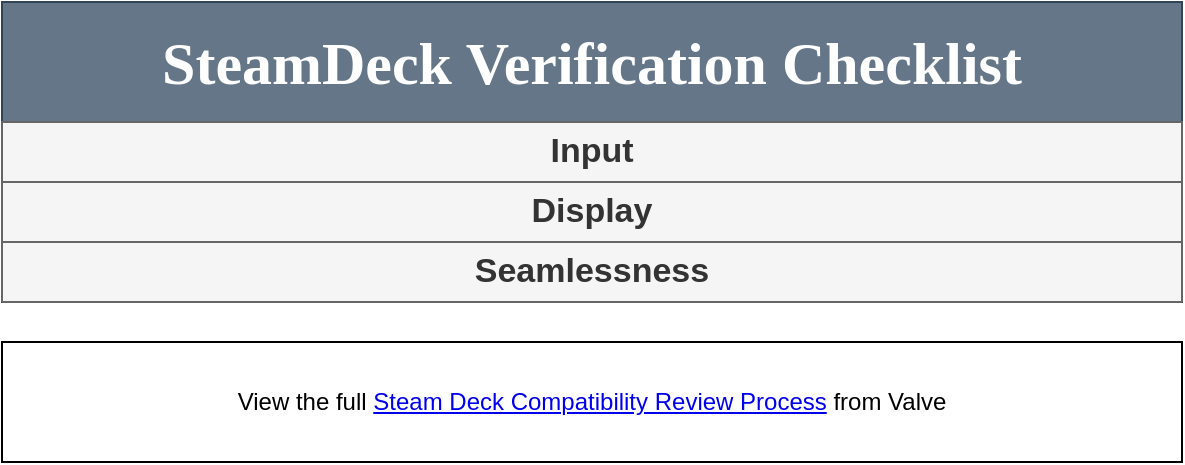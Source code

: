<mxfile version="22.1.7" type="github" pages="2">
  <diagram id="k-BuP4soah1h3poQQQ5J" name="SteamDeck Verification Checklist">
    <mxGraphModel dx="1434" dy="774" grid="1" gridSize="10" guides="1" tooltips="1" connect="1" arrows="1" fold="1" page="1" pageScale="1" pageWidth="850" pageHeight="1100" math="0" shadow="0">
      <root>
        <mxCell id="0" />
        <mxCell id="1" parent="0" />
        <mxCell id="DuCYuQeuHjRbq4vLOvyN-1" value="View the full &lt;a href=&quot;https://partner.steamgames.com/doc/steamdeck/compat&quot;&gt;Steam Deck Compatibility Review Process&lt;/a&gt; from Valve" style="rounded=0;whiteSpace=wrap;html=1;" vertex="1" parent="1">
          <mxGeometry x="130" y="250" width="590" height="60" as="geometry" />
        </mxCell>
        <mxCell id="pAkYzeAB4W399V6Kurm9-37" value="&lt;div style=&quot;font-size: 30px;&quot;&gt;SteamDeck Verification Checklist&lt;/div&gt;" style="swimlane;fontStyle=1;childLayout=stackLayout;horizontal=1;startSize=60;horizontalStack=0;resizeParent=1;resizeParentMax=0;resizeLast=0;collapsible=1;marginBottom=0;whiteSpace=wrap;html=1;fontSize=12;fillColor=#647687;strokeColor=#314354;fontColor=#ffffff;fontFamily=Orbitron;fontSource=https%3A%2F%2Ffonts.googleapis.com%2Fcss%3Ffamily%3DOrbitron;" parent="1" vertex="1">
          <mxGeometry x="130" y="80" width="590" height="150" as="geometry" />
        </mxCell>
        <mxCell id="pAkYzeAB4W399V6Kurm9-10" value="&lt;div style=&quot;font-size: 17px;&quot;&gt;Input&lt;/div&gt;" style="swimlane;fontStyle=1;childLayout=stackLayout;horizontal=1;startSize=30;horizontalStack=0;resizeParent=1;resizeParentMax=0;resizeLast=0;collapsible=1;marginBottom=0;whiteSpace=wrap;html=1;rounded=1;fontSize=17;fillColor=#f5f5f5;fontColor=#333333;strokeColor=#666666;" parent="pAkYzeAB4W399V6Kurm9-37" vertex="1" collapsed="1">
          <mxGeometry y="60" width="590" height="30" as="geometry">
            <mxRectangle y="30" width="590" height="120" as="alternateBounds" />
          </mxGeometry>
        </mxCell>
        <mxCell id="pC0vIboM5VZAy-pBozo2-1" value="Controller Support" style="rounded=0;whiteSpace=wrap;html=1;container=1;verticalAlign=top;recursiveResize=0;fillColor=#f8cecc;strokeColor=#b85450;" parent="pAkYzeAB4W399V6Kurm9-10" vertex="1" collapsed="1">
          <mxGeometry y="30" width="590" height="30" as="geometry">
            <mxRectangle y="30" width="590" height="110" as="alternateBounds" />
          </mxGeometry>
        </mxCell>
        <mxCell id="pC0vIboM5VZAy-pBozo2-13" value="&amp;nbsp;Your game must support Steam Deck&#39;s physical controls. The default controller configuration must provide users with the ability to access all content. Players must not need to adjust any in-game settings in order to enable controller support or this configuration." style="rounded=0;whiteSpace=wrap;html=1;align=left;fillColor=none;strokeColor=none;" parent="pC0vIboM5VZAy-pBozo2-1" vertex="1">
          <mxGeometry x="10" y="30" width="380" height="60" as="geometry" />
        </mxCell>
        <mxCell id="pC0vIboM5VZAy-pBozo2-2" value="Controller Glyphs" style="rounded=0;whiteSpace=wrap;html=1;verticalAlign=top;container=1;recursiveResize=0;fillColor=#f8cecc;strokeColor=#b85450;" parent="pAkYzeAB4W399V6Kurm9-10" vertex="1" collapsed="1">
          <mxGeometry y="60" width="590" height="30" as="geometry">
            <mxRectangle y="60" width="500" height="335" as="alternateBounds" />
          </mxGeometry>
        </mxCell>
        <mxCell id="pC0vIboM5VZAy-pBozo2-18" value="" style="edgeStyle=orthogonalEdgeStyle;rounded=0;orthogonalLoop=1;jettySize=auto;html=1;" parent="pC0vIboM5VZAy-pBozo2-2" source="pC0vIboM5VZAy-pBozo2-16" target="pC0vIboM5VZAy-pBozo2-17" edge="1">
          <mxGeometry relative="1" as="geometry" />
        </mxCell>
        <mxCell id="pC0vIboM5VZAy-pBozo2-16" value="Install GodotSteam Plugin or use GodotSteam Precompile" style="rounded=0;whiteSpace=wrap;html=1;" parent="pC0vIboM5VZAy-pBozo2-2" vertex="1">
          <mxGeometry x="70" y="165" width="155.04" height="60" as="geometry" />
        </mxCell>
        <mxCell id="pC0vIboM5VZAy-pBozo2-20" value="" style="edgeStyle=orthogonalEdgeStyle;rounded=0;orthogonalLoop=1;jettySize=auto;html=1;" parent="pC0vIboM5VZAy-pBozo2-2" source="pC0vIboM5VZAy-pBozo2-17" target="pC0vIboM5VZAy-pBozo2-19" edge="1">
          <mxGeometry relative="1" as="geometry" />
        </mxCell>
        <mxCell id="pC0vIboM5VZAy-pBozo2-17" value="Set up autoload with Steam script from plugin" style="whiteSpace=wrap;html=1;rounded=0;" parent="pC0vIboM5VZAy-pBozo2-2" vertex="1">
          <mxGeometry x="274.96" y="165" width="155.04" height="60" as="geometry" />
        </mxCell>
        <mxCell id="pC0vIboM5VZAy-pBozo2-22" value="" style="edgeStyle=orthogonalEdgeStyle;rounded=0;orthogonalLoop=1;jettySize=auto;html=1;" parent="pC0vIboM5VZAy-pBozo2-2" source="pC0vIboM5VZAy-pBozo2-19" target="pC0vIboM5VZAy-pBozo2-21" edge="1">
          <mxGeometry relative="1" as="geometry" />
        </mxCell>
        <mxCell id="pC0vIboM5VZAy-pBozo2-19" value="Add Steam App ID to script" style="whiteSpace=wrap;html=1;rounded=0;" parent="pC0vIboM5VZAy-pBozo2-2" vertex="1">
          <mxGeometry x="274.96" y="255" width="155.04" height="60" as="geometry" />
        </mxCell>
        <mxCell id="pC0vIboM5VZAy-pBozo2-21" value="Refer to &lt;a href=&quot;https://godotsteam.com/classes/input/&quot;&gt;GodotSteam Input Documentation&lt;/a&gt; for calls" style="whiteSpace=wrap;html=1;rounded=0;" parent="pC0vIboM5VZAy-pBozo2-2" vertex="1">
          <mxGeometry x="70" y="255" width="155.04" height="60" as="geometry" />
        </mxCell>
        <mxCell id="pC0vIboM5VZAy-pBozo2-15" value="&lt;p style=&quot;font-size: 13px;&quot;&gt;When using Steam Deck&#39;s physical controls, on-screen glyphs must either match Deck button names, or match Xbox 360/One button names. Mouse and keyboard glyphs should not be shown if they are not the active input. Interacting with any physical Deck controls using the default configuration must not show non-controller glyphs. (&lt;i style=&quot;font-family: &amp;quot;Motiva Sans&amp;quot;, sans-serif;&quot;&gt;Recommendations: We strongly recommend using the&amp;nbsp;&lt;a style=&quot;border: 0px; margin: 0px; padding: 0px;&quot; rel=&quot;noreferrer&quot; target=&quot;_blank&quot; href=&quot;https://partner.steamgames.com/doc/api/isteaminput&quot;&gt;SteamInput API&lt;/a&gt;, which will automatically show the correct glyphs regardless of which input device the user is using.&lt;/i&gt;&lt;span style=&quot;font-family: &amp;quot;Motiva Sans&amp;quot;, sans-serif;&quot;&gt;)&lt;/span&gt;&lt;/p&gt;" style="rounded=0;whiteSpace=wrap;html=1;align=left;recursiveResize=0;strokeColor=none;fillColor=none;" parent="pC0vIboM5VZAy-pBozo2-2" vertex="1">
          <mxGeometry x="40" y="30" width="410" height="120" as="geometry" />
        </mxCell>
        <mxCell id="pC0vIboM5VZAy-pBozo2-3" value="Text Input" style="rounded=0;whiteSpace=wrap;html=1;verticalAlign=top;container=1;fillColor=#f8cecc;strokeColor=#b85450;recursiveResize=0;" parent="pAkYzeAB4W399V6Kurm9-10" vertex="1" collapsed="1">
          <mxGeometry y="90" width="590" height="30" as="geometry">
            <mxRectangle y="395" width="500" height="335" as="alternateBounds" />
          </mxGeometry>
        </mxCell>
        <mxCell id="pAkYzeAB4W399V6Kurm9-1" value="See &lt;a href=&quot;https://partner.steamgames.com/doc/api/ISteamUtils#ShowFloatingGamepadTextInput&quot;&gt;Steamworks API Reference&lt;/a&gt; for showing on-screen keyboard" style="rounded=0;whiteSpace=wrap;html=1;" parent="pC0vIboM5VZAy-pBozo2-3" vertex="1">
          <mxGeometry x="139.96" y="270" width="210" height="53.57" as="geometry" />
        </mxCell>
        <mxCell id="pAkYzeAB4W399V6Kurm9-17" value=" If your game requires text input (eg., for naming a character or a save file), you must either use a &lt;a rel=&quot;noreferrer&quot; target=&quot;_blank&quot; href=&quot;https://partner.steamgames.com/doc/steamdeck/recommendations#Input&quot;&gt;Steamworks API for text entry&lt;/a&gt; to open the on-screen keyboard for players using a controller, or have your own built-in entry that allows users to enter text in their &lt;br&gt;language using only a controller." style="text;html=1;strokeColor=none;fillColor=none;align=center;verticalAlign=middle;whiteSpace=wrap;rounded=0;" parent="pC0vIboM5VZAy-pBozo2-3" vertex="1">
          <mxGeometry x="9.91" y="39" width="470.09" height="81.43" as="geometry" />
        </mxCell>
        <mxCell id="pAkYzeAB4W399V6Kurm9-19" value="Call either &#39;showFloatingGamepadTextInput()` or `showGamepadTextInput()` as your project dictates when it requires text input from the user, as when choosing a screen name, or input inventory quantities.&lt;br&gt;&lt;a href=&quot;https://godotsteam.com/classes/utils/#showfloatinggamepadtextinput&quot;&gt;GodotSteam Docs for GamepadTextInput functions&lt;/a&gt;" style="rounded=0;whiteSpace=wrap;html=1;" parent="pC0vIboM5VZAy-pBozo2-3" vertex="1">
          <mxGeometry x="23.76" y="135.719" width="452.49" height="108.571" as="geometry" />
        </mxCell>
        <mxCell id="pAkYzeAB4W399V6Kurm9-20" value="&lt;div style=&quot;font-size: 17px;&quot;&gt;Display&lt;/div&gt;" style="swimlane;fontStyle=1;childLayout=stackLayout;horizontal=1;startSize=30;horizontalStack=0;resizeParent=1;resizeParentMax=0;resizeLast=0;collapsible=1;marginBottom=0;whiteSpace=wrap;html=1;rounded=1;fontSize=17;fillColor=#f5f5f5;strokeColor=#666666;fontColor=#333333;" parent="pAkYzeAB4W399V6Kurm9-37" vertex="1" collapsed="1">
          <mxGeometry y="90" width="590" height="30" as="geometry">
            <mxRectangle y="60" width="590" height="120" as="alternateBounds" />
          </mxGeometry>
        </mxCell>
        <mxCell id="pC0vIboM5VZAy-pBozo2-4" value="Resolution Support" style="rounded=0;whiteSpace=wrap;html=1;verticalAlign=top;container=1;fillColor=#f8cecc;strokeColor=#b85450;recursiveResize=0;" parent="pAkYzeAB4W399V6Kurm9-20" vertex="1" collapsed="1">
          <mxGeometry y="30" width="590" height="30" as="geometry">
            <mxRectangle y="30" width="500" height="210" as="alternateBounds" />
          </mxGeometry>
        </mxCell>
        <mxCell id="pAkYzeAB4W399V6Kurm9-24" value="&lt;div align=&quot;left&quot;&gt;The game must run at a resolution supported by Steam Deck.&lt;/div&gt;&lt;div&gt;&lt;br&gt;&lt;/div&gt;&lt;div align=&quot;left&quot;&gt;(&lt;i&gt;Recommendations: Whenever possible, we recommend you support the Deck&#39;s native resolutions of 1280x800 (preferred) or 1280x720.&lt;/i&gt;)&lt;/div&gt;" style="text;html=1;strokeColor=none;fillColor=none;align=center;verticalAlign=middle;whiteSpace=wrap;rounded=0;" parent="pC0vIboM5VZAy-pBozo2-4" vertex="1">
          <mxGeometry x="10" y="40" width="540" height="70" as="geometry" />
        </mxCell>
        <mxCell id="pAkYzeAB4W399V6Kurm9-25" value="Set up in the Project Settings menu of your Godot project" style="rounded=0;whiteSpace=wrap;html=1;" parent="pC0vIboM5VZAy-pBozo2-4" vertex="1">
          <mxGeometry x="160" y="130" width="230" height="60" as="geometry" />
        </mxCell>
        <mxCell id="pC0vIboM5VZAy-pBozo2-5" value="Default Configuration" style="rounded=0;whiteSpace=wrap;html=1;verticalAlign=top;container=1;fillColor=#f8cecc;strokeColor=#b85450;" parent="pAkYzeAB4W399V6Kurm9-20" vertex="1" collapsed="1">
          <mxGeometry y="60" width="590" height="30" as="geometry">
            <mxRectangle y="60" width="560" height="80" as="alternateBounds" />
          </mxGeometry>
        </mxCell>
        <mxCell id="pAkYzeAB4W399V6Kurm9-26" value="The game must ship with a default configuration on Deck that results in a playable framerate." style="text;html=1;strokeColor=none;fillColor=none;align=left;verticalAlign=middle;whiteSpace=wrap;rounded=0;" parent="pC0vIboM5VZAy-pBozo2-5" vertex="1">
          <mxGeometry x="22.5" y="30" width="515" height="30" as="geometry" />
        </mxCell>
        <mxCell id="pC0vIboM5VZAy-pBozo2-6" value="Text Legibility" style="rounded=0;whiteSpace=wrap;html=1;verticalAlign=top;container=1;fillColor=#f8cecc;strokeColor=#b85450;recursiveResize=0;" parent="pAkYzeAB4W399V6Kurm9-20" vertex="1" collapsed="1">
          <mxGeometry y="90" width="590" height="30" as="geometry">
            <mxRectangle y="90" width="560" height="300" as="alternateBounds" />
          </mxGeometry>
        </mxCell>
        <mxCell id="pAkYzeAB4W399V6Kurm9-27" value="&lt;div align=&quot;left&quot;&gt;Interface text must be easily readable at a distance of 12 inches/30 cm &lt;br&gt;from the screen. In other words, the smallest on-screen font character &lt;br&gt;&lt;/div&gt;&lt;div align=&quot;left&quot;&gt;should never fall below 9 pixels in height at 1280x800.&lt;/div&gt;&lt;div align=&quot;left&quot;&gt;&lt;br&gt;&lt;/div&gt;&lt;div align=&quot;left&quot;&gt;(&lt;i&gt;Recommendations: &lt;/i&gt;&lt;i&gt;We expect Steam Deck will be used in a wide variety of lighting and &lt;/i&gt;&lt;br&gt;&lt;/div&gt;&lt;div align=&quot;left&quot;&gt;&lt;i&gt;physical configurations, such as being connected to a TV, monitor or keyboard. We recommend supporting user-configurable text size and, when &lt;/i&gt;&lt;i&gt;possible, contrast. While 9px is the absolute minimum text size for &lt;/i&gt;&lt;i&gt;approval, we recommend aiming for 12px whenever possible.&lt;/i&gt;)&lt;/div&gt;" style="text;html=1;strokeColor=none;fillColor=none;align=left;verticalAlign=middle;whiteSpace=wrap;rounded=0;" parent="pC0vIboM5VZAy-pBozo2-6" vertex="1">
          <mxGeometry x="20" y="40" width="490" height="120" as="geometry" />
        </mxCell>
        <mxCell id="pAkYzeAB4W399V6Kurm9-30" value="" style="edgeStyle=orthogonalEdgeStyle;rounded=0;orthogonalLoop=1;jettySize=auto;html=1;" parent="pC0vIboM5VZAy-pBozo2-6" source="pAkYzeAB4W399V6Kurm9-28" target="pAkYzeAB4W399V6Kurm9-29" edge="1">
          <mxGeometry relative="1" as="geometry" />
        </mxCell>
        <mxCell id="pAkYzeAB4W399V6Kurm9-28" value="Set up Theme with correct font sizing" style="rounded=0;whiteSpace=wrap;html=1;" parent="pC0vIboM5VZAy-pBozo2-6" vertex="1">
          <mxGeometry x="30" y="190" width="120" height="90" as="geometry" />
        </mxCell>
        <mxCell id="pAkYzeAB4W399V6Kurm9-29" value="SteamDeck-specific theme can be chosen and applied at runtime by adding a `steamdeck` feature tag to the export template, then checking for that feature using OS.has_feature(&quot;steamdeck&quot;) call" style="whiteSpace=wrap;html=1;rounded=0;" parent="pC0vIboM5VZAy-pBozo2-6" vertex="1">
          <mxGeometry x="220" y="190" width="310" height="90" as="geometry" />
        </mxCell>
        <mxCell id="pAkYzeAB4W399V6Kurm9-31" value="Seamlessness" style="swimlane;fontStyle=1;childLayout=stackLayout;horizontal=1;startSize=30;horizontalStack=0;resizeParent=1;resizeParentMax=0;resizeLast=0;collapsible=1;marginBottom=0;whiteSpace=wrap;html=1;swimlaneFillColor=none;fillStyle=solid;glass=0;swimlaneLine=1;rounded=1;fontSize=17;fillColor=#f5f5f5;strokeColor=#666666;fontColor=#333333;" parent="pAkYzeAB4W399V6Kurm9-37" vertex="1" collapsed="1">
          <mxGeometry y="120" width="590" height="30" as="geometry">
            <mxRectangle y="90" width="590" height="90" as="alternateBounds" />
          </mxGeometry>
        </mxCell>
        <mxCell id="pC0vIboM5VZAy-pBozo2-7" value="No device compatibility warnings" style="rounded=0;whiteSpace=wrap;html=1;verticalAlign=top;container=1;fillColor=#f8cecc;strokeColor=#b85450;recursiveResize=0;" parent="pAkYzeAB4W399V6Kurm9-31" vertex="1" collapsed="1">
          <mxGeometry y="30" width="590" height="30" as="geometry">
            <mxRectangle y="30" width="500" height="115" as="alternateBounds" />
          </mxGeometry>
        </mxCell>
        <mxCell id="pAkYzeAB4W399V6Kurm9-35" value="&lt;div align=&quot;left&quot;&gt;The app must not present the user with information that the Deck software (ie., specific Linux distribution) or hardware (ie., GPU) is unsupported.&lt;/div&gt;" style="text;html=1;strokeColor=none;fillColor=none;align=left;verticalAlign=middle;whiteSpace=wrap;rounded=0;" parent="pC0vIboM5VZAy-pBozo2-7" vertex="1">
          <mxGeometry x="20" y="45" width="460" height="55" as="geometry" />
        </mxCell>
        <mxCell id="pC0vIboM5VZAy-pBozo2-8" value="Launchers*" style="rounded=0;whiteSpace=wrap;html=1;verticalAlign=top;container=1;fillColor=#f8cecc;strokeColor=#b85450;" parent="pAkYzeAB4W399V6Kurm9-31" vertex="1" collapsed="1">
          <mxGeometry y="60" width="590" height="30" as="geometry">
            <mxRectangle y="60" width="500" height="130" as="alternateBounds" />
          </mxGeometry>
        </mxCell>
        <mxCell id="pAkYzeAB4W399V6Kurm9-36" value="&lt;div align=&quot;left&quot;&gt;For games with launchers, those launchers also must meet the requirements listed here, including full navigability with a controller.&lt;/div&gt;&lt;div align=&quot;left&quot;&gt;&lt;br&gt;&lt;/div&gt;&lt;div align=&quot;left&quot;&gt; (&lt;i&gt;Recommendations: We recommend strongly against requiring the user to navigate a launcher to play your game.&lt;/i&gt;)&lt;/div&gt;" style="text;html=1;strokeColor=none;fillColor=none;align=left;verticalAlign=middle;whiteSpace=wrap;rounded=0;" parent="pC0vIboM5VZAy-pBozo2-8" vertex="1">
          <mxGeometry x="10" y="30" width="470" height="78" as="geometry" />
        </mxCell>
      </root>
    </mxGraphModel>
  </diagram>
  <diagram id="LiaL9THgssg9DFyeBbDI" name="Store Assets Checklist">
    <mxGraphModel dx="1434" dy="774" grid="1" gridSize="10" guides="1" tooltips="1" connect="1" arrows="1" fold="1" page="1" pageScale="1" pageWidth="850" pageHeight="1100" math="0" shadow="0">
      <root>
        <mxCell id="0" />
        <mxCell id="1" parent="0" />
        <mxCell id="qBdc02s06b4DXhgkFweo-1" value="&lt;a href=&quot;https://partner.steamgames.com/doc/store/assets&quot;&gt;Graphical Assets Overview&lt;/a&gt; from Valve" style="rounded=0;whiteSpace=wrap;html=1;" vertex="1" parent="1">
          <mxGeometry x="255" y="10" width="340" height="60" as="geometry" />
        </mxCell>
        <mxCell id="qBdc02s06b4DXhgkFweo-237" value="&lt;font style=&quot;font-size: 30px;&quot; data-font-src=&quot;https://fonts.googleapis.com/css?family=Orbitron&quot; face=&quot;Orbitron&quot;&gt;&lt;b&gt;Steam Graphical Assets&lt;/b&gt;&lt;/font&gt;" style="swimlane;fontStyle=0;childLayout=stackLayout;horizontal=1;startSize=60;horizontalStack=0;resizeParent=1;resizeParentMax=0;resizeLast=0;collapsible=1;marginBottom=0;whiteSpace=wrap;html=1;fillColor=#647687;strokeColor=#314354;fontColor=#ffffff;" vertex="1" parent="1">
          <mxGeometry x="165" y="120" width="520" height="420" as="geometry" />
        </mxCell>
        <mxCell id="qBdc02s06b4DXhgkFweo-2" value="&lt;b&gt;&lt;font style=&quot;font-size: 24px;&quot;&gt;Store Assets&lt;/font&gt;&lt;/b&gt;" style="swimlane;fontStyle=0;childLayout=stackLayout;horizontal=1;startSize=30;horizontalStack=0;resizeParent=1;resizeParentMax=0;resizeLast=0;collapsible=1;marginBottom=0;whiteSpace=wrap;html=1;" vertex="1" parent="qBdc02s06b4DXhgkFweo-237">
          <mxGeometry y="60" width="520" height="240" as="geometry">
            <mxRectangle y="60" width="520" height="40" as="alternateBounds" />
          </mxGeometry>
        </mxCell>
        <mxCell id="qBdc02s06b4DXhgkFweo-20" value="Header Capsule - 460 x 215 px" style="swimlane;fontStyle=5;childLayout=stackLayout;horizontal=1;startSize=30;horizontalStack=0;resizeParent=1;resizeParentMax=0;resizeLast=0;collapsible=1;marginBottom=0;whiteSpace=wrap;html=1;fillColor=#f8cecc;strokeColor=#b85450;" vertex="1" collapsed="1" parent="qBdc02s06b4DXhgkFweo-2">
          <mxGeometry y="30" width="520" height="30" as="geometry">
            <mxRectangle y="30" width="510" height="120" as="alternateBounds" />
          </mxGeometry>
        </mxCell>
        <mxCell id="qBdc02s06b4DXhgkFweo-24" value="&lt;div&gt;&lt;b&gt;Usage&lt;/b&gt;&lt;/div&gt;" style="rounded=0;whiteSpace=wrap;html=1;align=center;verticalAlign=top;container=1;horizontal=0;fillColor=#dae8fc;strokeColor=#6c8ebf;" vertex="1" collapsed="1" parent="qBdc02s06b4DXhgkFweo-20">
          <mxGeometry y="30" width="510" height="30" as="geometry">
            <mxRectangle y="30" width="510" height="80" as="alternateBounds" />
          </mxGeometry>
        </mxCell>
        <mxCell id="qBdc02s06b4DXhgkFweo-25" value="This appears at the top of the store page, in the &#39;Recommended For You&#39; section, in browse views on Big Picture mode, and for Daily Deals if applicable." style="text;html=1;strokeColor=none;fillColor=none;align=left;verticalAlign=middle;whiteSpace=wrap;rounded=0;" vertex="1" parent="qBdc02s06b4DXhgkFweo-24">
          <mxGeometry x="65.81" y="10" width="424.19" height="60" as="geometry" />
        </mxCell>
        <mxCell id="qBdc02s06b4DXhgkFweo-32" value="&lt;b&gt;Design&lt;/b&gt;" style="rounded=0;whiteSpace=wrap;html=1;align=center;verticalAlign=top;container=1;horizontal=0;fillColor=#dae8fc;strokeColor=#6c8ebf;" vertex="1" collapsed="1" parent="qBdc02s06b4DXhgkFweo-20">
          <mxGeometry y="60" width="510" height="30" as="geometry">
            <mxRectangle y="110" width="510" height="80" as="alternateBounds" />
          </mxGeometry>
        </mxCell>
        <mxCell id="qBdc02s06b4DXhgkFweo-33" value="This image should focus on the branding of your product. For best results, please use the same artwork that you use for any retail box or marketing and make sure the logo and game name is clearly legible." style="text;html=1;strokeColor=none;fillColor=none;align=left;verticalAlign=middle;whiteSpace=wrap;rounded=0;" vertex="1" parent="qBdc02s06b4DXhgkFweo-32">
          <mxGeometry x="65.81" y="10" width="424.19" height="60" as="geometry" />
        </mxCell>
        <mxCell id="qBdc02s06b4DXhgkFweo-34" value="&lt;div&gt;&lt;b&gt;Size&lt;/b&gt;&lt;/div&gt;" style="rounded=0;whiteSpace=wrap;html=1;align=center;verticalAlign=top;container=1;horizontal=0;fillColor=#dae8fc;strokeColor=#6c8ebf;" vertex="1" collapsed="1" parent="qBdc02s06b4DXhgkFweo-20">
          <mxGeometry y="90" width="510" height="30" as="geometry">
            <mxRectangle y="190" width="510" height="80" as="alternateBounds" />
          </mxGeometry>
        </mxCell>
        <mxCell id="qBdc02s06b4DXhgkFweo-35" value="Please provide &#39;460px x 215px&#39; . A &#39;292px x 136px&#39; image will be automatically generated from this." style="text;html=1;strokeColor=none;fillColor=none;align=left;verticalAlign=middle;whiteSpace=wrap;rounded=0;" vertex="1" parent="qBdc02s06b4DXhgkFweo-34">
          <mxGeometry x="65.81" y="10" width="424.19" height="60" as="geometry" />
        </mxCell>
        <mxCell id="qBdc02s06b4DXhgkFweo-36" value="Small Capsule - 231 x 87 px" style="swimlane;fontStyle=5;childLayout=stackLayout;horizontal=1;startSize=30;horizontalStack=0;resizeParent=1;resizeParentMax=0;resizeLast=0;collapsible=1;marginBottom=0;whiteSpace=wrap;html=1;fillColor=#f8cecc;strokeColor=#b85450;" vertex="1" collapsed="1" parent="qBdc02s06b4DXhgkFweo-2">
          <mxGeometry y="60" width="520" height="30" as="geometry">
            <mxRectangle y="60" width="510" height="150" as="alternateBounds" />
          </mxGeometry>
        </mxCell>
        <mxCell id="qBdc02s06b4DXhgkFweo-37" value="&lt;div&gt;&lt;b&gt;Usage&lt;/b&gt;&lt;/div&gt;" style="rounded=0;whiteSpace=wrap;html=1;align=center;verticalAlign=top;container=1;horizontal=0;fillColor=#dae8fc;strokeColor=#6c8ebf;" vertex="1" collapsed="1" parent="qBdc02s06b4DXhgkFweo-36">
          <mxGeometry y="30" width="510" height="30" as="geometry">
            <mxRectangle y="30" width="510" height="80" as="alternateBounds" />
          </mxGeometry>
        </mxCell>
        <mxCell id="qBdc02s06b4DXhgkFweo-38" value="These are used for various lists throughout Steam. Search results, top-sellers, new releases, etc. " style="text;html=1;strokeColor=none;fillColor=none;align=left;verticalAlign=middle;whiteSpace=wrap;rounded=0;" vertex="1" parent="qBdc02s06b4DXhgkFweo-37">
          <mxGeometry x="65.81" y="10" width="424.19" height="60" as="geometry" />
        </mxCell>
        <mxCell id="qBdc02s06b4DXhgkFweo-39" value="&lt;b&gt;Design&lt;/b&gt;" style="rounded=0;whiteSpace=wrap;html=1;align=center;verticalAlign=top;container=1;horizontal=0;fillColor=#dae8fc;strokeColor=#6c8ebf;" vertex="1" collapsed="1" parent="qBdc02s06b4DXhgkFweo-36">
          <mxGeometry y="60" width="510" height="30" as="geometry">
            <mxRectangle y="60" width="510" height="80" as="alternateBounds" />
          </mxGeometry>
        </mxCell>
        <mxCell id="qBdc02s06b4DXhgkFweo-40" value="These are small, so for best results focus on making the logo clearly legible. " style="text;html=1;strokeColor=none;fillColor=none;align=left;verticalAlign=middle;whiteSpace=wrap;rounded=0;" vertex="1" parent="qBdc02s06b4DXhgkFweo-39">
          <mxGeometry x="65.81" y="10" width="424.19" height="60" as="geometry" />
        </mxCell>
        <mxCell id="qBdc02s06b4DXhgkFweo-41" value="&lt;div&gt;&lt;b&gt;Size&lt;/b&gt;&lt;/div&gt;" style="rounded=0;whiteSpace=wrap;html=1;align=center;verticalAlign=top;container=1;horizontal=0;fillColor=#dae8fc;strokeColor=#6c8ebf;" vertex="1" collapsed="1" parent="qBdc02s06b4DXhgkFweo-36">
          <mxGeometry y="90" width="510" height="30" as="geometry">
            <mxRectangle y="90" width="510" height="80" as="alternateBounds" />
          </mxGeometry>
        </mxCell>
        <mxCell id="qBdc02s06b4DXhgkFweo-42" value=" Please provide 231 x 87 px image. From that, two smaller sizes (120x45 and 184x69) capsules are automatically generated." style="text;html=1;strokeColor=none;fillColor=none;align=left;verticalAlign=middle;whiteSpace=wrap;rounded=0;" vertex="1" parent="qBdc02s06b4DXhgkFweo-41">
          <mxGeometry x="65.81" y="10" width="424.19" height="60" as="geometry" />
        </mxCell>
        <mxCell id="qBdc02s06b4DXhgkFweo-78" value="&lt;b&gt;Other Requirements&lt;br&gt;&lt;/b&gt;" style="rounded=0;whiteSpace=wrap;html=1;align=center;verticalAlign=top;container=1;horizontal=0;fillColor=#dae8fc;strokeColor=#6c8ebf;" vertex="1" collapsed="1" parent="qBdc02s06b4DXhgkFweo-36">
          <mxGeometry y="120" width="510" height="30" as="geometry">
            <mxRectangle y="270" width="510" height="100" as="alternateBounds" />
          </mxGeometry>
        </mxCell>
        <mxCell id="qBdc02s06b4DXhgkFweo-79" value="Small Capsule should contain readable logo, even at smallest size. In most cases, this means your logo should nearly fill the small capsule." style="text;html=1;strokeColor=none;fillColor=none;align=left;verticalAlign=middle;whiteSpace=wrap;rounded=0;" vertex="1" parent="qBdc02s06b4DXhgkFweo-78">
          <mxGeometry x="65.81" y="12.5" width="424.19" height="75" as="geometry" />
        </mxCell>
        <mxCell id="qBdc02s06b4DXhgkFweo-43" value="Main Capsule - 616 x 353 px" style="swimlane;fontStyle=5;childLayout=stackLayout;horizontal=1;startSize=30;horizontalStack=0;resizeParent=1;resizeParentMax=0;resizeLast=0;collapsible=1;marginBottom=0;whiteSpace=wrap;html=1;fillColor=#f8cecc;strokeColor=#b85450;" vertex="1" collapsed="1" parent="qBdc02s06b4DXhgkFweo-2">
          <mxGeometry y="90" width="520" height="30" as="geometry">
            <mxRectangle y="260" width="510" height="120" as="alternateBounds" />
          </mxGeometry>
        </mxCell>
        <mxCell id="qBdc02s06b4DXhgkFweo-44" value="&lt;div&gt;&lt;b&gt;Usage&lt;/b&gt;&lt;/div&gt;" style="rounded=0;whiteSpace=wrap;html=1;align=center;verticalAlign=top;container=1;horizontal=0;fillColor=#dae8fc;strokeColor=#6c8ebf;" vertex="1" collapsed="1" parent="qBdc02s06b4DXhgkFweo-43">
          <mxGeometry y="30" width="510" height="30" as="geometry">
            <mxRectangle y="30" width="510" height="80" as="alternateBounds" />
          </mxGeometry>
        </mxCell>
        <mxCell id="qBdc02s06b4DXhgkFweo-45" value="This image appears at the top of the Steam store home page in the Main Capsule carousel." style="text;html=1;strokeColor=none;fillColor=none;align=left;verticalAlign=middle;whiteSpace=wrap;rounded=0;" vertex="1" parent="qBdc02s06b4DXhgkFweo-44">
          <mxGeometry x="65.81" y="10" width="424.19" height="60" as="geometry" />
        </mxCell>
        <mxCell id="qBdc02s06b4DXhgkFweo-46" value="&lt;b&gt;Design&lt;/b&gt;" style="rounded=0;whiteSpace=wrap;html=1;align=center;verticalAlign=top;container=1;horizontal=0;fillColor=#dae8fc;strokeColor=#6c8ebf;" vertex="1" collapsed="1" parent="qBdc02s06b4DXhgkFweo-43">
          <mxGeometry y="60" width="510" height="30" as="geometry">
            <mxRectangle y="110" width="510" height="120" as="alternateBounds" />
          </mxGeometry>
        </mxCell>
        <mxCell id="qBdc02s06b4DXhgkFweo-47" value="For best results, please use the key art and logo that is being used for&lt;br/&gt; any retail boxes or marketing. Do not include quotes or other strings &lt;br/&gt;of text beyond the title of your game. The game&#39;s logotype should be &lt;br/&gt;easily legible against the background. The art used for them should &lt;br/&gt;immediately tell the customer something important about the game. It &lt;br/&gt;should be graphically-centric and give the user some sense of the &lt;br/&gt;game-play. " style="text;html=1;strokeColor=none;fillColor=none;align=left;verticalAlign=middle;whiteSpace=wrap;rounded=0;" vertex="1" parent="qBdc02s06b4DXhgkFweo-46">
          <mxGeometry x="65.81" y="15" width="424.19" height="90" as="geometry" />
        </mxCell>
        <mxCell id="qBdc02s06b4DXhgkFweo-48" value="&lt;div&gt;&lt;b&gt;Size&lt;/b&gt;&lt;/div&gt;" style="rounded=0;whiteSpace=wrap;html=1;align=center;verticalAlign=top;container=1;horizontal=0;fillColor=#dae8fc;strokeColor=#6c8ebf;" vertex="1" collapsed="1" parent="qBdc02s06b4DXhgkFweo-43">
          <mxGeometry y="90" width="510" height="30" as="geometry">
            <mxRectangle y="230" width="510" height="80" as="alternateBounds" />
          </mxGeometry>
        </mxCell>
        <mxCell id="qBdc02s06b4DXhgkFweo-49" value="&lt;strong&gt;&lt;/strong&gt;616 x 353 px" style="text;html=1;strokeColor=none;fillColor=none;align=left;verticalAlign=middle;whiteSpace=wrap;rounded=0;" vertex="1" parent="qBdc02s06b4DXhgkFweo-48">
          <mxGeometry x="65.81" y="10" width="424.19" height="60" as="geometry" />
        </mxCell>
        <mxCell id="qBdc02s06b4DXhgkFweo-50" value="Vertical Capsule - 374 x 448 px" style="swimlane;fontStyle=5;childLayout=stackLayout;horizontal=1;startSize=30;horizontalStack=0;resizeParent=1;resizeParentMax=0;resizeLast=0;collapsible=1;marginBottom=0;whiteSpace=wrap;html=1;fillColor=#f8cecc;strokeColor=#b85450;" vertex="1" collapsed="1" parent="qBdc02s06b4DXhgkFweo-2">
          <mxGeometry y="120" width="520" height="30" as="geometry">
            <mxRectangle y="120" width="510" height="120" as="alternateBounds" />
          </mxGeometry>
        </mxCell>
        <mxCell id="qBdc02s06b4DXhgkFweo-51" value="&lt;div&gt;&lt;b&gt;Usage&lt;/b&gt;&lt;/div&gt;" style="rounded=0;whiteSpace=wrap;html=1;align=center;verticalAlign=top;container=1;horizontal=0;fillColor=#dae8fc;strokeColor=#6c8ebf;" vertex="1" collapsed="1" parent="qBdc02s06b4DXhgkFweo-50">
          <mxGeometry y="30" width="510" height="30" as="geometry">
            <mxRectangle y="30" width="510" height="80" as="alternateBounds" />
          </mxGeometry>
        </mxCell>
        <mxCell id="qBdc02s06b4DXhgkFweo-52" value="These can appear at the top of the front page during seasonal sales, and on other new sale pages." style="text;html=1;strokeColor=none;fillColor=none;align=left;verticalAlign=middle;whiteSpace=wrap;rounded=0;" vertex="1" parent="qBdc02s06b4DXhgkFweo-51">
          <mxGeometry x="65.81" y="10" width="424.19" height="60" as="geometry" />
        </mxCell>
        <mxCell id="qBdc02s06b4DXhgkFweo-53" value="&lt;b&gt;Design&lt;/b&gt;" style="rounded=0;whiteSpace=wrap;html=1;align=center;verticalAlign=top;container=1;horizontal=0;fillColor=#dae8fc;strokeColor=#6c8ebf;" vertex="1" collapsed="1" parent="qBdc02s06b4DXhgkFweo-50">
          <mxGeometry y="60" width="510" height="30" as="geometry">
            <mxRectangle y="110" width="510" height="120" as="alternateBounds" />
          </mxGeometry>
        </mxCell>
        <mxCell id="qBdc02s06b4DXhgkFweo-54" value="For best results, please use the key art and logo that is being used for&lt;br/&gt; any retail boxes or marketing. Do not include quotes or other strings &lt;br/&gt;of text beyond the title of your game. The game&#39;s logotype should be &lt;br/&gt;easily legible against the background. The art used for them should &lt;br/&gt;immediately tell the customer something important about the game. It &lt;br/&gt;should be graphically-centric and give the user some sense of the &lt;br/&gt;game-play. " style="text;html=1;strokeColor=none;fillColor=none;align=left;verticalAlign=middle;whiteSpace=wrap;rounded=0;" vertex="1" parent="qBdc02s06b4DXhgkFweo-53">
          <mxGeometry x="65.81" y="15" width="424.19" height="90" as="geometry" />
        </mxCell>
        <mxCell id="qBdc02s06b4DXhgkFweo-55" value="&lt;div&gt;&lt;b&gt;Size&lt;/b&gt;&lt;/div&gt;" style="rounded=0;whiteSpace=wrap;html=1;align=center;verticalAlign=top;container=1;horizontal=0;fillColor=#dae8fc;strokeColor=#6c8ebf;" vertex="1" collapsed="1" parent="qBdc02s06b4DXhgkFweo-50">
          <mxGeometry y="90" width="510" height="30" as="geometry">
            <mxRectangle y="230" width="510" height="80" as="alternateBounds" />
          </mxGeometry>
        </mxCell>
        <mxCell id="qBdc02s06b4DXhgkFweo-56" value="374px x 448px" style="text;html=1;strokeColor=none;fillColor=none;align=left;verticalAlign=middle;whiteSpace=wrap;rounded=0;" vertex="1" parent="qBdc02s06b4DXhgkFweo-55">
          <mxGeometry x="65.81" y="10" width="424.19" height="60" as="geometry" />
        </mxCell>
        <mxCell id="qBdc02s06b4DXhgkFweo-57" value="Screenshots - Any Size *" style="swimlane;fontStyle=5;childLayout=stackLayout;horizontal=1;startSize=30;horizontalStack=0;resizeParent=1;resizeParentMax=0;resizeLast=0;collapsible=1;marginBottom=0;whiteSpace=wrap;html=1;fillColor=#f8cecc;strokeColor=#b85450;" vertex="1" collapsed="1" parent="qBdc02s06b4DXhgkFweo-2">
          <mxGeometry y="150" width="520" height="30" as="geometry">
            <mxRectangle y="150" width="510" height="670" as="alternateBounds" />
          </mxGeometry>
        </mxCell>
        <mxCell id="qBdc02s06b4DXhgkFweo-58" value="&lt;div&gt;&lt;b&gt;Usage&lt;/b&gt;&lt;/div&gt;" style="rounded=0;whiteSpace=wrap;html=1;align=center;verticalAlign=top;container=1;horizontal=0;fillColor=#dae8fc;strokeColor=#6c8ebf;" vertex="1" parent="qBdc02s06b4DXhgkFweo-57">
          <mxGeometry y="30" width="510" height="80" as="geometry">
            <mxRectangle y="30" width="510" height="30" as="alternateBounds" />
          </mxGeometry>
        </mxCell>
        <mxCell id="qBdc02s06b4DXhgkFweo-59" value="Screenshots are displayed on your store page, and on other pages where &lt;br/&gt;your game may be featured such as the Steam homepage. You must provide &lt;br/&gt;at least 5 screenshots of your product." style="text;html=1;strokeColor=none;fillColor=none;align=left;verticalAlign=middle;whiteSpace=wrap;rounded=0;" vertex="1" parent="qBdc02s06b4DXhgkFweo-58">
          <mxGeometry x="65.81" y="10" width="424.19" height="60" as="geometry" />
        </mxCell>
        <mxCell id="qBdc02s06b4DXhgkFweo-60" value="&lt;b&gt;Design&lt;/b&gt;" style="rounded=0;whiteSpace=wrap;html=1;align=center;verticalAlign=top;container=1;horizontal=0;fillColor=#dae8fc;strokeColor=#6c8ebf;" vertex="1" parent="qBdc02s06b4DXhgkFweo-57">
          <mxGeometry y="110" width="510" height="330" as="geometry">
            <mxRectangle y="110" width="510" height="30" as="alternateBounds" />
          </mxGeometry>
        </mxCell>
        <mxCell id="qBdc02s06b4DXhgkFweo-82" value="&lt;ul&gt;&lt;li&gt;Formatting - For best results, please provide screenshots in high-res, widescreen format. Any images you upload to the ‘screenshot’ section of your store page should be screenshots that show your game. This means avoiding using concept art, pre-rendered cinematic stills, or images that contain awards, marketing copy, or written product descriptions. For elements such as marketing copy, awards you’d like to show off, or descriptions of your Deluxe Edition, please use the specific spaces already available on your store page rather than including it in your screenshots.&lt;br&gt;&lt;br&gt;&lt;/li&gt;&lt;li&gt;Localizing - To upload localized versions of a screenshot, drag and drop alternative versions on to an existing screenshot&#39;s thumbnail. Language name can be used as a suffix to hint to the UI which language this screenshot should be in (For example, foo_japanese.jpg)&lt;br&gt;&lt;br&gt;&lt;/li&gt;&lt;li&gt;Mature Content - If your game has mature content, you should mark at least four screenshots as being suitable for all ages. Suitable screenshots should not contain gore, violence, or suggestive themes. These screenshots may be shown outside of your store page, such as on the front page. If you do not have enough screenshots flagged, your game may not appear in these places, even if it otherwise qualifies.&lt;/li&gt;&lt;/ul&gt;" style="text;strokeColor=none;fillColor=none;html=1;whiteSpace=wrap;verticalAlign=middle;overflow=hidden;" vertex="1" parent="qBdc02s06b4DXhgkFweo-60">
          <mxGeometry x="40" width="460" height="330" as="geometry" />
        </mxCell>
        <mxCell id="qBdc02s06b4DXhgkFweo-62" value="&lt;div&gt;&lt;b&gt;Size&lt;/b&gt;&lt;/div&gt;" style="rounded=0;whiteSpace=wrap;html=1;align=center;verticalAlign=top;container=1;horizontal=0;fillColor=#dae8fc;strokeColor=#6c8ebf;" vertex="1" parent="qBdc02s06b4DXhgkFweo-57">
          <mxGeometry y="440" width="510" height="80" as="geometry">
            <mxRectangle y="440" width="510" height="30" as="alternateBounds" />
          </mxGeometry>
        </mxCell>
        <mxCell id="qBdc02s06b4DXhgkFweo-63" value="1280x720 or 1920x1080" style="text;html=1;strokeColor=none;fillColor=none;align=left;verticalAlign=middle;whiteSpace=wrap;rounded=0;" vertex="1" parent="qBdc02s06b4DXhgkFweo-62">
          <mxGeometry x="65.81" y="10" width="424.19" height="60" as="geometry" />
        </mxCell>
        <mxCell id="qBdc02s06b4DXhgkFweo-80" value="&lt;b&gt;Notes&lt;/b&gt;" style="rounded=0;whiteSpace=wrap;html=1;align=center;verticalAlign=top;container=1;horizontal=0;fillColor=#dae8fc;strokeColor=#6c8ebf;" vertex="1" parent="qBdc02s06b4DXhgkFweo-57">
          <mxGeometry y="520" width="510" height="150" as="geometry">
            <mxRectangle y="520" width="510" height="30" as="alternateBounds" />
          </mxGeometry>
        </mxCell>
        <mxCell id="qBdc02s06b4DXhgkFweo-81" value="Screenshots should exclusively show the gameplay of your game. This means avoiding using concept art, pre-rendered cinematic stills, or images showing awards, marketing copy, written descriptions, and so on. Please show customers what your game is actually like to play. Menu screens should only be included if they are a unique component of your game. Showing the in-game UI can be helpful for players to understand how they will be interacting with your game." style="text;html=1;strokeColor=none;fillColor=none;align=left;verticalAlign=middle;whiteSpace=wrap;rounded=0;" vertex="1" parent="qBdc02s06b4DXhgkFweo-80">
          <mxGeometry x="65.81" y="18.75" width="424.19" height="112.5" as="geometry" />
        </mxCell>
        <mxCell id="qBdc02s06b4DXhgkFweo-64" value="Page Background - 1438 x 810 px - OPTIONAL" style="swimlane;fontStyle=5;childLayout=stackLayout;horizontal=1;startSize=30;horizontalStack=0;resizeParent=1;resizeParentMax=0;resizeLast=0;collapsible=1;marginBottom=0;whiteSpace=wrap;html=1;fillColor=#f8cecc;strokeColor=#b85450;" vertex="1" collapsed="1" parent="qBdc02s06b4DXhgkFweo-2">
          <mxGeometry y="180" width="520" height="30" as="geometry">
            <mxRectangle y="180" width="510" height="120" as="alternateBounds" />
          </mxGeometry>
        </mxCell>
        <mxCell id="qBdc02s06b4DXhgkFweo-65" value="&lt;div&gt;&lt;b&gt;Usage&lt;/b&gt;&lt;/div&gt;" style="rounded=0;whiteSpace=wrap;html=1;align=center;verticalAlign=top;container=1;horizontal=0;fillColor=#dae8fc;strokeColor=#6c8ebf;" vertex="1" collapsed="1" parent="qBdc02s06b4DXhgkFweo-64">
          <mxGeometry y="30" width="510" height="30" as="geometry">
            <mxRectangle y="30" width="510" height="80" as="alternateBounds" />
          </mxGeometry>
        </mxCell>
        <mxCell id="qBdc02s06b4DXhgkFweo-66" value=" This is the image that may be used in the background of your store page." style="text;html=1;strokeColor=none;fillColor=none;align=left;verticalAlign=middle;whiteSpace=wrap;rounded=0;" vertex="1" parent="qBdc02s06b4DXhgkFweo-65">
          <mxGeometry x="65.81" y="10" width="424.19" height="60" as="geometry" />
        </mxCell>
        <mxCell id="qBdc02s06b4DXhgkFweo-67" value="&lt;b&gt;Design&lt;/b&gt;" style="rounded=0;whiteSpace=wrap;html=1;align=center;verticalAlign=top;container=1;horizontal=0;fillColor=#dae8fc;strokeColor=#6c8ebf;" vertex="1" collapsed="1" parent="qBdc02s06b4DXhgkFweo-64">
          <mxGeometry y="60" width="510" height="30" as="geometry">
            <mxRectangle y="60" width="510" height="80" as="alternateBounds" />
          </mxGeometry>
        </mxCell>
        <mxCell id="qBdc02s06b4DXhgkFweo-68" value="&lt;strong&gt;&lt;/strong&gt;This should be ambient so as not to compete with the content on the page. A template will automatically be applied to your uploaded file. If you don&#39;t upload your own, we&#39;ll automatically take the last screenshot and generate an appropriate background image from that." style="text;html=1;strokeColor=none;fillColor=none;align=left;verticalAlign=middle;whiteSpace=wrap;rounded=0;" vertex="1" parent="qBdc02s06b4DXhgkFweo-67">
          <mxGeometry x="65.81" y="10" width="424.19" height="60" as="geometry" />
        </mxCell>
        <mxCell id="qBdc02s06b4DXhgkFweo-69" value="&lt;div&gt;&lt;b&gt;Size&lt;/b&gt;&lt;/div&gt;" style="rounded=0;whiteSpace=wrap;html=1;align=center;verticalAlign=top;container=1;horizontal=0;fillColor=#dae8fc;strokeColor=#6c8ebf;" vertex="1" collapsed="1" parent="qBdc02s06b4DXhgkFweo-64">
          <mxGeometry y="90" width="510" height="30" as="geometry">
            <mxRectangle y="90" width="510" height="80" as="alternateBounds" />
          </mxGeometry>
        </mxCell>
        <mxCell id="qBdc02s06b4DXhgkFweo-70" value="1438px x 810px" style="text;html=1;strokeColor=none;fillColor=none;align=left;verticalAlign=middle;whiteSpace=wrap;rounded=0;" vertex="1" parent="qBdc02s06b4DXhgkFweo-69">
          <mxGeometry x="65.81" y="10" width="424.19" height="60" as="geometry" />
        </mxCell>
        <mxCell id="qBdc02s06b4DXhgkFweo-71" value="Bundle Images - OPTIONAL" style="swimlane;fontStyle=5;childLayout=stackLayout;horizontal=1;startSize=30;horizontalStack=0;resizeParent=1;resizeParentMax=0;resizeLast=0;collapsible=1;marginBottom=0;whiteSpace=wrap;html=1;fillColor=#f8cecc;strokeColor=#b85450;" vertex="1" collapsed="1" parent="qBdc02s06b4DXhgkFweo-2">
          <mxGeometry y="210" width="520" height="30" as="geometry">
            <mxRectangle y="210" width="510" height="150" as="alternateBounds" />
          </mxGeometry>
        </mxCell>
        <mxCell id="qBdc02s06b4DXhgkFweo-72" value="&lt;div&gt;&lt;b&gt;Usage&lt;/b&gt;&lt;/div&gt;" style="rounded=0;whiteSpace=wrap;html=1;align=center;verticalAlign=top;container=1;horizontal=0;fillColor=#dae8fc;strokeColor=#6c8ebf;" vertex="1" collapsed="1" parent="qBdc02s06b4DXhgkFweo-71">
          <mxGeometry y="30" width="510" height="30" as="geometry">
            <mxRectangle y="30" width="510" height="80" as="alternateBounds" />
          </mxGeometry>
        </mxCell>
        <mxCell id="qBdc02s06b4DXhgkFweo-73" value="This image appears at the top of the bundle detail page on Steam." style="text;html=1;strokeColor=none;fillColor=none;align=left;verticalAlign=middle;whiteSpace=wrap;rounded=0;" vertex="1" parent="qBdc02s06b4DXhgkFweo-72">
          <mxGeometry x="65.81" y="10" width="424.19" height="60" as="geometry" />
        </mxCell>
        <mxCell id="qBdc02s06b4DXhgkFweo-74" value="&lt;b&gt;Design&lt;/b&gt;" style="rounded=0;whiteSpace=wrap;html=1;align=center;verticalAlign=top;container=1;horizontal=0;fillColor=#dae8fc;strokeColor=#6c8ebf;" vertex="1" collapsed="1" parent="qBdc02s06b4DXhgkFweo-71">
          <mxGeometry y="60" width="510" height="30" as="geometry">
            <mxRectangle y="60" width="510" height="80" as="alternateBounds" />
          </mxGeometry>
        </mxCell>
        <mxCell id="qBdc02s06b4DXhgkFweo-75" value="This image should focus on the branding of your product. For best results, please use the same artwork that you use for any retail box or marketing and make sure the logo is clearly legible." style="text;html=1;strokeColor=none;fillColor=none;align=left;verticalAlign=middle;whiteSpace=wrap;rounded=0;" vertex="1" parent="qBdc02s06b4DXhgkFweo-74">
          <mxGeometry x="65.81" y="10" width="424.19" height="60" as="geometry" />
        </mxCell>
        <mxCell id="qBdc02s06b4DXhgkFweo-76" value="&lt;div&gt;&lt;b&gt;Size&lt;/b&gt;&lt;/div&gt;" style="rounded=0;whiteSpace=wrap;html=1;align=center;verticalAlign=top;container=1;horizontal=0;fillColor=#dae8fc;strokeColor=#6c8ebf;" vertex="1" collapsed="1" parent="qBdc02s06b4DXhgkFweo-71">
          <mxGeometry y="90" width="510" height="30" as="geometry">
            <mxRectangle y="90" width="510" height="80" as="alternateBounds" />
          </mxGeometry>
        </mxCell>
        <mxCell id="qBdc02s06b4DXhgkFweo-77" value="707px x 232px" style="text;html=1;strokeColor=none;fillColor=none;align=left;verticalAlign=middle;whiteSpace=wrap;rounded=0;" vertex="1" parent="qBdc02s06b4DXhgkFweo-76">
          <mxGeometry x="65.81" y="10" width="424.19" height="60" as="geometry" />
        </mxCell>
        <mxCell id="qBdc02s06b4DXhgkFweo-83" value="&lt;b&gt;Notes&lt;/b&gt;" style="rounded=0;whiteSpace=wrap;html=1;align=center;verticalAlign=top;container=1;horizontal=0;fillColor=#dae8fc;strokeColor=#6c8ebf;" vertex="1" collapsed="1" parent="qBdc02s06b4DXhgkFweo-71">
          <mxGeometry y="120" width="510" height="30" as="geometry">
            <mxRectangle y="120" width="510" height="80" as="alternateBounds" />
          </mxGeometry>
        </mxCell>
        <mxCell id="qBdc02s06b4DXhgkFweo-84" value="Bundles use the same set of assets as other products on Steam, with one addition." style="text;html=1;strokeColor=none;fillColor=none;align=left;verticalAlign=middle;whiteSpace=wrap;rounded=0;" vertex="1" parent="qBdc02s06b4DXhgkFweo-83">
          <mxGeometry x="65.81" y="10" width="424.19" height="60" as="geometry" />
        </mxCell>
        <mxCell id="qBdc02s06b4DXhgkFweo-85" value="&lt;b&gt;&lt;font style=&quot;font-size: 24px;&quot;&gt;Community Assets&lt;/font&gt;&lt;/b&gt;" style="swimlane;fontStyle=0;childLayout=stackLayout;horizontal=1;startSize=30;horizontalStack=0;resizeParent=1;resizeParentMax=0;resizeLast=0;collapsible=1;marginBottom=0;whiteSpace=wrap;html=1;" vertex="1" collapsed="1" parent="qBdc02s06b4DXhgkFweo-237">
          <mxGeometry y="300" width="520" height="40" as="geometry">
            <mxRectangle y="100" width="520" height="90" as="alternateBounds" />
          </mxGeometry>
        </mxCell>
        <mxCell id="qBdc02s06b4DXhgkFweo-86" value="Community Icon - 184 x 184 px" style="swimlane;fontStyle=5;childLayout=stackLayout;horizontal=1;startSize=30;horizontalStack=0;resizeParent=1;resizeParentMax=0;resizeLast=0;collapsible=1;marginBottom=0;whiteSpace=wrap;html=1;fillColor=#f8cecc;strokeColor=#b85450;" vertex="1" collapsed="1" parent="qBdc02s06b4DXhgkFweo-85">
          <mxGeometry y="30" width="520" height="30" as="geometry">
            <mxRectangle y="30" width="510" height="120" as="alternateBounds" />
          </mxGeometry>
        </mxCell>
        <mxCell id="qBdc02s06b4DXhgkFweo-87" value="&lt;div&gt;&lt;b&gt;Usage&lt;/b&gt;&lt;/div&gt;" style="rounded=0;whiteSpace=wrap;html=1;align=center;verticalAlign=top;container=1;horizontal=0;fillColor=#dae8fc;strokeColor=#6c8ebf;" vertex="1" collapsed="1" parent="qBdc02s06b4DXhgkFweo-86">
          <mxGeometry y="30" width="510" height="30" as="geometry">
            <mxRectangle y="30" width="510" height="80" as="alternateBounds" />
          </mxGeometry>
        </mxCell>
        <mxCell id="qBdc02s06b4DXhgkFweo-88" value="This icon is used when creating desktop shortcuts to launch your &lt;br/&gt;application. This icon can be used to supply the community icon and &lt;br/&gt;client image if desired." style="text;html=1;strokeColor=none;fillColor=none;align=left;verticalAlign=middle;whiteSpace=wrap;rounded=0;" vertex="1" parent="qBdc02s06b4DXhgkFweo-87">
          <mxGeometry x="65.81" y="10" width="424.19" height="60" as="geometry" />
        </mxCell>
        <mxCell id="qBdc02s06b4DXhgkFweo-91" value="&lt;div&gt;&lt;b&gt;Size&lt;/b&gt;&lt;/div&gt;" style="rounded=0;whiteSpace=wrap;html=1;align=center;verticalAlign=top;container=1;horizontal=0;fillColor=#dae8fc;strokeColor=#6c8ebf;" vertex="1" collapsed="1" parent="qBdc02s06b4DXhgkFweo-86">
          <mxGeometry y="60" width="510" height="30" as="geometry">
            <mxRectangle y="60" width="510" height="80" as="alternateBounds" />
          </mxGeometry>
        </mxCell>
        <mxCell id="qBdc02s06b4DXhgkFweo-92" value=" 32px x 32px ICO." style="text;html=1;strokeColor=none;fillColor=none;align=left;verticalAlign=middle;whiteSpace=wrap;rounded=0;" vertex="1" parent="qBdc02s06b4DXhgkFweo-91">
          <mxGeometry x="65.81" y="10" width="424.19" height="60" as="geometry" />
        </mxCell>
        <mxCell id="qBdc02s06b4DXhgkFweo-141" value="&lt;b&gt;Notes&lt;/b&gt;" style="rounded=0;whiteSpace=wrap;html=1;align=center;verticalAlign=top;container=1;horizontal=0;fillColor=#dae8fc;strokeColor=#6c8ebf;" vertex="1" collapsed="1" parent="qBdc02s06b4DXhgkFweo-86">
          <mxGeometry y="90" width="510" height="30" as="geometry">
            <mxRectangle y="90" width="510" height="80" as="alternateBounds" />
          </mxGeometry>
        </mxCell>
        <mxCell id="qBdc02s06b4DXhgkFweo-142" value="You can also submit an ICO file with multiple sizes to accommodate scaling on different resolutions." style="text;html=1;strokeColor=none;fillColor=none;align=left;verticalAlign=middle;whiteSpace=wrap;rounded=0;" vertex="1" parent="qBdc02s06b4DXhgkFweo-141">
          <mxGeometry x="65.81" y="10" width="424.19" height="60" as="geometry" />
        </mxCell>
        <mxCell id="qBdc02s06b4DXhgkFweo-93" value="Client Icon - 32 x 32 px" style="swimlane;fontStyle=5;childLayout=stackLayout;horizontal=1;startSize=30;horizontalStack=0;resizeParent=1;resizeParentMax=0;resizeLast=0;collapsible=1;marginBottom=0;whiteSpace=wrap;html=1;fillColor=#f8cecc;strokeColor=#b85450;" vertex="1" collapsed="1" parent="qBdc02s06b4DXhgkFweo-85">
          <mxGeometry y="60" width="520" height="30" as="geometry">
            <mxRectangle y="60" width="510" height="150" as="alternateBounds" />
          </mxGeometry>
        </mxCell>
        <mxCell id="qBdc02s06b4DXhgkFweo-94" value="&lt;div&gt;&lt;b&gt;Usage&lt;/b&gt;&lt;/div&gt;" style="rounded=0;whiteSpace=wrap;html=1;align=center;verticalAlign=top;container=1;horizontal=0;fillColor=#dae8fc;strokeColor=#6c8ebf;" vertex="1" collapsed="1" parent="qBdc02s06b4DXhgkFweo-93">
          <mxGeometry y="30" width="510" height="30" as="geometry">
            <mxRectangle y="30" width="510" height="80" as="alternateBounds" />
          </mxGeometry>
        </mxCell>
        <mxCell id="qBdc02s06b4DXhgkFweo-95" value="This image is used to represent your application in compact layouts where there isn&#39;t enough room for a larger capsule. For example, it is used in the library list view, &quot;favorites&quot; in chat, and notifications across the Steam client, mobile client, and Deck. " style="text;html=1;strokeColor=none;fillColor=none;align=left;verticalAlign=middle;whiteSpace=wrap;rounded=0;" vertex="1" parent="qBdc02s06b4DXhgkFweo-94">
          <mxGeometry x="65.81" y="10" width="424.19" height="60" as="geometry" />
        </mxCell>
        <mxCell id="qBdc02s06b4DXhgkFweo-96" value="&lt;b&gt;Design&lt;/b&gt;" style="rounded=0;whiteSpace=wrap;html=1;align=center;verticalAlign=top;container=1;horizontal=0;fillColor=#dae8fc;strokeColor=#6c8ebf;" vertex="1" collapsed="1" parent="qBdc02s06b4DXhgkFweo-93">
          <mxGeometry y="60" width="510" height="30" as="geometry">
            <mxRectangle y="110" width="510" height="80" as="alternateBounds" />
          </mxGeometry>
        </mxCell>
        <mxCell id="qBdc02s06b4DXhgkFweo-97" value="The image is typically seen at a small size, but often on higher resolution screens." style="text;html=1;strokeColor=none;fillColor=none;align=left;verticalAlign=middle;whiteSpace=wrap;rounded=0;" vertex="1" parent="qBdc02s06b4DXhgkFweo-96">
          <mxGeometry x="65.81" y="10" width="424.19" height="60" as="geometry" />
        </mxCell>
        <mxCell id="qBdc02s06b4DXhgkFweo-98" value="&lt;div&gt;&lt;b&gt;Size &amp;amp; Format&lt;/b&gt;&lt;/div&gt;" style="rounded=0;whiteSpace=wrap;html=1;align=center;verticalAlign=top;container=1;horizontal=0;fillColor=#dae8fc;strokeColor=#6c8ebf;" vertex="1" collapsed="1" parent="qBdc02s06b4DXhgkFweo-93">
          <mxGeometry y="90" width="510" height="30" as="geometry">
            <mxRectangle y="190" width="510" height="80" as="alternateBounds" />
          </mxGeometry>
        </mxCell>
        <mxCell id="qBdc02s06b4DXhgkFweo-99" value="184px by 184px JPG" style="text;html=1;strokeColor=none;fillColor=none;align=left;verticalAlign=middle;whiteSpace=wrap;rounded=0;" vertex="1" parent="qBdc02s06b4DXhgkFweo-98">
          <mxGeometry x="65.81" y="10" width="424.19" height="60" as="geometry" />
        </mxCell>
        <mxCell id="qBdc02s06b4DXhgkFweo-100" value="&lt;b&gt;Notes&lt;br&gt;&lt;/b&gt;" style="rounded=0;whiteSpace=wrap;html=1;align=center;verticalAlign=top;container=1;horizontal=0;fillColor=#dae8fc;strokeColor=#6c8ebf;" vertex="1" collapsed="1" parent="qBdc02s06b4DXhgkFweo-93">
          <mxGeometry y="120" width="510" height="30" as="geometry">
            <mxRectangle y="120" width="510" height="100" as="alternateBounds" />
          </mxGeometry>
        </mxCell>
        <mxCell id="qBdc02s06b4DXhgkFweo-101" value="This icon will not appear properly on your store page until your app is published as &#39;Coming Soon&#39; or as fully released." style="text;html=1;strokeColor=none;fillColor=none;align=left;verticalAlign=middle;whiteSpace=wrap;rounded=0;" vertex="1" parent="qBdc02s06b4DXhgkFweo-100">
          <mxGeometry x="65.81" y="12.5" width="424.19" height="75" as="geometry" />
        </mxCell>
        <mxCell id="qBdc02s06b4DXhgkFweo-143" value="&lt;b&gt;&lt;font style=&quot;font-size: 24px;&quot;&gt;Library Assets&lt;/font&gt;&lt;/b&gt;" style="swimlane;fontStyle=0;childLayout=stackLayout;horizontal=1;startSize=30;horizontalStack=0;resizeParent=1;resizeParentMax=0;resizeLast=0;collapsible=1;marginBottom=0;whiteSpace=wrap;html=1;" vertex="1" collapsed="1" parent="qBdc02s06b4DXhgkFweo-237">
          <mxGeometry y="340" width="520" height="40" as="geometry">
            <mxRectangle x="190" y="450" width="510" height="240" as="alternateBounds" />
          </mxGeometry>
        </mxCell>
        <mxCell id="qBdc02s06b4DXhgkFweo-144" value="Library Capsule - 600 x 900 px" style="swimlane;fontStyle=5;childLayout=stackLayout;horizontal=1;startSize=30;horizontalStack=0;resizeParent=1;resizeParentMax=0;resizeLast=0;collapsible=1;marginBottom=0;whiteSpace=wrap;html=1;fillColor=#f8cecc;strokeColor=#b85450;" vertex="1" collapsed="1" parent="qBdc02s06b4DXhgkFweo-143">
          <mxGeometry y="30" width="510" height="30" as="geometry">
            <mxRectangle y="30" width="510" height="120" as="alternateBounds" />
          </mxGeometry>
        </mxCell>
        <mxCell id="qBdc02s06b4DXhgkFweo-145" value="&lt;div&gt;&lt;b&gt;Usage&lt;/b&gt;&lt;/div&gt;" style="rounded=0;whiteSpace=wrap;html=1;align=center;verticalAlign=top;container=1;horizontal=0;fillColor=#dae8fc;strokeColor=#6c8ebf;" vertex="1" collapsed="1" parent="qBdc02s06b4DXhgkFweo-144">
          <mxGeometry y="30" width="510" height="30" as="geometry">
            <mxRectangle y="30" width="510" height="80" as="alternateBounds" />
          </mxGeometry>
        </mxCell>
        <mxCell id="qBdc02s06b4DXhgkFweo-146" value="This image is primarily used in the library overview and collection views. " style="text;html=1;strokeColor=none;fillColor=none;align=left;verticalAlign=middle;whiteSpace=wrap;rounded=0;" vertex="1" parent="qBdc02s06b4DXhgkFweo-145">
          <mxGeometry x="65.81" y="10" width="424.19" height="60" as="geometry" />
        </mxCell>
        <mxCell id="qBdc02s06b4DXhgkFweo-147" value="&lt;b&gt;Design&lt;/b&gt;" style="rounded=0;whiteSpace=wrap;html=1;align=center;verticalAlign=top;container=1;horizontal=0;fillColor=#dae8fc;strokeColor=#6c8ebf;" vertex="1" collapsed="1" parent="qBdc02s06b4DXhgkFweo-144">
          <mxGeometry y="60" width="510" height="30" as="geometry">
            <mxRectangle y="60" width="510" height="120" as="alternateBounds" />
          </mxGeometry>
        </mxCell>
        <mxCell id="qBdc02s06b4DXhgkFweo-148" value="This should be graphically-centric and give the user some sense of the experience. Please use the key art and logo that is being used for any retail boxes or marketing. Do not include quotes or other strings of text beyond the title of your game. The art should immediately tell the customer something important about your product. The logo should be easily legible against the background." style="text;html=1;strokeColor=none;fillColor=none;align=left;verticalAlign=middle;whiteSpace=wrap;rounded=0;" vertex="1" parent="qBdc02s06b4DXhgkFweo-147">
          <mxGeometry x="65.81" y="15" width="424.19" height="90" as="geometry" />
        </mxCell>
        <mxCell id="qBdc02s06b4DXhgkFweo-149" value="&lt;div&gt;&lt;b&gt;Size&lt;/b&gt;&lt;/div&gt;" style="rounded=0;whiteSpace=wrap;html=1;align=center;verticalAlign=top;container=1;horizontal=0;fillColor=#dae8fc;strokeColor=#6c8ebf;" vertex="1" collapsed="1" parent="qBdc02s06b4DXhgkFweo-144">
          <mxGeometry y="90" width="510" height="30" as="geometry">
            <mxRectangle y="90" width="510" height="80" as="alternateBounds" />
          </mxGeometry>
        </mxCell>
        <mxCell id="qBdc02s06b4DXhgkFweo-150" value="600px x 900px (an additional half-size 300px x 450px PNG will be auto-generated from larger file)" style="text;html=1;strokeColor=none;fillColor=none;align=left;verticalAlign=middle;whiteSpace=wrap;rounded=0;" vertex="1" parent="qBdc02s06b4DXhgkFweo-149">
          <mxGeometry x="65.81" y="10" width="424.19" height="60" as="geometry" />
        </mxCell>
        <mxCell id="qBdc02s06b4DXhgkFweo-151" value="Library Hero - 3840 x 1240 px" style="swimlane;fontStyle=5;childLayout=stackLayout;horizontal=1;startSize=30;horizontalStack=0;resizeParent=1;resizeParentMax=0;resizeLast=0;collapsible=1;marginBottom=0;whiteSpace=wrap;html=1;fillColor=#f8cecc;strokeColor=#b85450;" vertex="1" collapsed="1" parent="qBdc02s06b4DXhgkFweo-143">
          <mxGeometry y="60" width="510" height="30" as="geometry">
            <mxRectangle y="60" width="510" height="120" as="alternateBounds" />
          </mxGeometry>
        </mxCell>
        <mxCell id="qBdc02s06b4DXhgkFweo-152" value="&lt;div&gt;&lt;b&gt;Usage&lt;/b&gt;&lt;/div&gt;" style="rounded=0;whiteSpace=wrap;html=1;align=center;verticalAlign=top;container=1;horizontal=0;fillColor=#dae8fc;strokeColor=#6c8ebf;" vertex="1" collapsed="1" parent="qBdc02s06b4DXhgkFweo-151">
          <mxGeometry y="30" width="510" height="30" as="geometry">
            <mxRectangle y="30" width="510" height="80" as="alternateBounds" />
          </mxGeometry>
        </mxCell>
        <mxCell id="qBdc02s06b4DXhgkFweo-153" value="Appears at the top of a user’s library details page for this product. " style="text;html=1;strokeColor=none;fillColor=none;align=left;verticalAlign=middle;whiteSpace=wrap;rounded=0;" vertex="1" parent="qBdc02s06b4DXhgkFweo-152">
          <mxGeometry x="65.81" y="10" width="424.19" height="60" as="geometry" />
        </mxCell>
        <mxCell id="qBdc02s06b4DXhgkFweo-154" value="&lt;b&gt;Design&lt;/b&gt;" style="rounded=0;whiteSpace=wrap;html=1;align=center;verticalAlign=top;container=1;horizontal=0;fillColor=#dae8fc;strokeColor=#6c8ebf;" vertex="1" collapsed="1" parent="qBdc02s06b4DXhgkFweo-151">
          <mxGeometry y="60" width="510" height="30" as="geometry">
            <mxRectangle y="60" width="510" height="200" as="alternateBounds" />
          </mxGeometry>
        </mxCell>
        <mxCell id="qBdc02s06b4DXhgkFweo-155" value="&lt;div&gt;This should be a visually rich image that is easily recognizable. For best results, please use the key art and logo that is being used for any retail boxes or marketing. This image cannot include any text.&lt;/div&gt;&lt;br&gt;&lt;div&gt;At the center of the template is a “safe area” of 860px x 380px. This area will remain uncropped across scaling and resizing of the Steam client window. Artwork should extend across the entire template, but critical content should be within the safe area.&lt;/div&gt;&lt;div&gt;&lt;br&gt;&lt;/div&gt;&lt;div&gt;For ex: a main character’s face should be entirely in the safe area or risk being cropped. &lt;/div&gt;" style="text;html=1;strokeColor=none;fillColor=none;align=left;verticalAlign=middle;whiteSpace=wrap;rounded=0;" vertex="1" parent="qBdc02s06b4DXhgkFweo-154">
          <mxGeometry x="60" y="17.5" width="424.19" height="165" as="geometry" />
        </mxCell>
        <mxCell id="qBdc02s06b4DXhgkFweo-156" value="&lt;div&gt;&lt;b&gt;Size&lt;/b&gt;&lt;/div&gt;" style="rounded=0;whiteSpace=wrap;html=1;align=center;verticalAlign=top;container=1;horizontal=0;fillColor=#dae8fc;strokeColor=#6c8ebf;" vertex="1" collapsed="1" parent="qBdc02s06b4DXhgkFweo-151">
          <mxGeometry y="90" width="510" height="30" as="geometry">
            <mxRectangle y="90" width="510" height="80" as="alternateBounds" />
          </mxGeometry>
        </mxCell>
        <mxCell id="qBdc02s06b4DXhgkFweo-157" value="3840px x 1240px (an additional half-size 1920px x 620px PNG will be auto-generated from larger file)" style="text;html=1;strokeColor=none;fillColor=none;align=left;verticalAlign=middle;whiteSpace=wrap;rounded=0;" vertex="1" parent="qBdc02s06b4DXhgkFweo-156">
          <mxGeometry x="65.81" y="10" width="424.19" height="60" as="geometry" />
        </mxCell>
        <mxCell id="qBdc02s06b4DXhgkFweo-160" value="Library Logo - 1280 x 720 px" style="swimlane;fontStyle=5;childLayout=stackLayout;horizontal=1;startSize=30;horizontalStack=0;resizeParent=1;resizeParentMax=0;resizeLast=0;collapsible=1;marginBottom=0;whiteSpace=wrap;html=1;fillColor=#f8cecc;strokeColor=#b85450;" vertex="1" parent="qBdc02s06b4DXhgkFweo-143">
          <mxGeometry y="90" width="510" height="150" as="geometry">
            <mxRectangle y="90" width="510" height="30" as="alternateBounds" />
          </mxGeometry>
        </mxCell>
        <mxCell id="qBdc02s06b4DXhgkFweo-161" value="&lt;div&gt;&lt;b&gt;Usage&lt;/b&gt;&lt;/div&gt;" style="rounded=0;whiteSpace=wrap;html=1;align=center;verticalAlign=top;container=1;horizontal=0;fillColor=#dae8fc;strokeColor=#6c8ebf;" vertex="1" collapsed="1" parent="qBdc02s06b4DXhgkFweo-160">
          <mxGeometry y="30" width="510" height="30" as="geometry">
            <mxRectangle y="30" width="510" height="80" as="alternateBounds" />
          </mxGeometry>
        </mxCell>
        <mxCell id="qBdc02s06b4DXhgkFweo-162" value="Appears at the top of a user’s library details page for this product, placed on top of the hero graphic. " style="text;html=1;strokeColor=none;fillColor=none;align=left;verticalAlign=middle;whiteSpace=wrap;rounded=0;" vertex="1" parent="qBdc02s06b4DXhgkFweo-161">
          <mxGeometry x="65.81" y="10" width="424.19" height="60" as="geometry" />
        </mxCell>
        <mxCell id="qBdc02s06b4DXhgkFweo-163" value="&lt;b&gt;Design&lt;/b&gt;" style="rounded=0;whiteSpace=wrap;html=1;align=center;verticalAlign=top;container=1;horizontal=0;fillColor=#dae8fc;strokeColor=#6c8ebf;" vertex="1" collapsed="1" parent="qBdc02s06b4DXhgkFweo-160">
          <mxGeometry y="60" width="510" height="30" as="geometry">
            <mxRectangle y="60" width="510" height="120" as="alternateBounds" />
          </mxGeometry>
        </mxCell>
        <mxCell id="qBdc02s06b4DXhgkFweo-164" value="For best results, use the logo that is being used for any retail boxes &lt;br/&gt;or marketing. You’ll want to ensure the logo is both visible and legible&lt;br/&gt; against the hero graphic background. The PNG image should have a &lt;br/&gt;transparent background." style="text;html=1;strokeColor=none;fillColor=none;align=left;verticalAlign=middle;whiteSpace=wrap;rounded=0;" vertex="1" parent="qBdc02s06b4DXhgkFweo-163">
          <mxGeometry x="65.81" y="15" width="424.19" height="90" as="geometry" />
        </mxCell>
        <mxCell id="qBdc02s06b4DXhgkFweo-165" value="&lt;div&gt;&lt;b&gt;Size&lt;/b&gt;&lt;/div&gt;" style="rounded=0;whiteSpace=wrap;html=1;align=center;verticalAlign=top;container=1;horizontal=0;fillColor=#dae8fc;strokeColor=#6c8ebf;" vertex="1" collapsed="1" parent="qBdc02s06b4DXhgkFweo-160">
          <mxGeometry y="90" width="510" height="30" as="geometry">
            <mxRectangle y="90" width="510" height="80" as="alternateBounds" />
          </mxGeometry>
        </mxCell>
        <mxCell id="qBdc02s06b4DXhgkFweo-166" value="&lt;strong&gt;&lt;/strong&gt;1280px x 720px (an additional 640px x 360px PNG will be auto-generated from larger file) " style="text;html=1;strokeColor=none;fillColor=none;align=left;verticalAlign=middle;whiteSpace=wrap;rounded=0;" vertex="1" parent="qBdc02s06b4DXhgkFweo-165">
          <mxGeometry x="65.81" y="10" width="424.19" height="60" as="geometry" />
        </mxCell>
        <mxCell id="qBdc02s06b4DXhgkFweo-199" value="&lt;div&gt;&lt;b&gt;Notes&lt;/b&gt;&lt;/div&gt;" style="rounded=0;whiteSpace=wrap;html=1;align=center;verticalAlign=top;container=1;horizontal=0;fillColor=#dae8fc;strokeColor=#6c8ebf;" vertex="1" collapsed="1" parent="qBdc02s06b4DXhgkFweo-160">
          <mxGeometry y="120" width="510" height="30" as="geometry">
            <mxRectangle y="120" width="510" height="170" as="alternateBounds" />
          </mxGeometry>
        </mxCell>
        <mxCell id="qBdc02s06b4DXhgkFweo-200" value="&lt;div&gt;After&lt;br/&gt; upload, you&#39;ll use the preview tool to select the logo&#39;s position. &lt;br/&gt;Options include: left bottom corner, centered top, centered middle, and &lt;br/&gt;centered bottom.&lt;/div&gt;&lt;div&gt;&lt;br&gt;&lt;/div&gt;&lt;div&gt;If a hero graphic and logo are not uploaded, the hero area will display a&lt;br/&gt; screenshot from the store, with the application name text overlaid in &lt;br/&gt;the bottom left corner. &lt;/div&gt;" style="text;html=1;strokeColor=none;fillColor=none;align=left;verticalAlign=middle;whiteSpace=wrap;rounded=0;" vertex="1" parent="qBdc02s06b4DXhgkFweo-199">
          <mxGeometry x="65.81" y="21.25" width="424.19" height="127.5" as="geometry" />
        </mxCell>
        <mxCell id="qBdc02s06b4DXhgkFweo-201" value="&lt;b&gt;&lt;font style=&quot;font-size: 24px;&quot;&gt;Event Assets&lt;/font&gt;&lt;/b&gt;" style="swimlane;fontStyle=0;childLayout=stackLayout;horizontal=1;startSize=30;horizontalStack=0;resizeParent=1;resizeParentMax=0;resizeLast=0;collapsible=1;marginBottom=0;whiteSpace=wrap;html=1;" vertex="1" collapsed="1" parent="qBdc02s06b4DXhgkFweo-237">
          <mxGeometry y="380" width="520" height="40" as="geometry">
            <mxRectangle x="190" y="520" width="510" height="140" as="alternateBounds" />
          </mxGeometry>
        </mxCell>
        <mxCell id="qBdc02s06b4DXhgkFweo-202" value="Event Cover - 800 x 450 px" style="swimlane;fontStyle=5;childLayout=stackLayout;horizontal=1;startSize=30;horizontalStack=0;resizeParent=1;resizeParentMax=0;resizeLast=0;collapsible=1;marginBottom=0;whiteSpace=wrap;html=1;fillColor=#f8cecc;strokeColor=#b85450;" vertex="1" collapsed="1" parent="qBdc02s06b4DXhgkFweo-201">
          <mxGeometry y="30" width="510" height="30" as="geometry">
            <mxRectangle y="30" width="510" height="120" as="alternateBounds" />
          </mxGeometry>
        </mxCell>
        <mxCell id="qBdc02s06b4DXhgkFweo-203" value="&lt;div&gt;&lt;b&gt;Usage&lt;/b&gt;&lt;/div&gt;" style="rounded=0;whiteSpace=wrap;html=1;align=center;verticalAlign=top;container=1;horizontal=0;fillColor=#dae8fc;strokeColor=#6c8ebf;" vertex="1" collapsed="1" parent="qBdc02s06b4DXhgkFweo-202">
          <mxGeometry y="30" width="510" height="30" as="geometry">
            <mxRectangle y="30" width="510" height="80" as="alternateBounds" />
          </mxGeometry>
        </mxCell>
        <mxCell id="qBdc02s06b4DXhgkFweo-204" value="It will appear on your store page in recent announcements, in lists of events and announcements, and on your game&#39;s library detail page. It&#39;s used to link to your event/announcement and may be displayed alongside content from multiple games, so the image should be clear and recognizable." style="text;html=1;strokeColor=none;fillColor=none;align=left;verticalAlign=middle;whiteSpace=wrap;rounded=0;" vertex="1" parent="qBdc02s06b4DXhgkFweo-203">
          <mxGeometry x="65.81" y="10" width="424.19" height="60" as="geometry" />
        </mxCell>
        <mxCell id="qBdc02s06b4DXhgkFweo-205" value="&lt;b&gt;Design&lt;/b&gt;" style="rounded=0;whiteSpace=wrap;html=1;align=center;verticalAlign=top;container=1;horizontal=0;fillColor=#dae8fc;strokeColor=#6c8ebf;" vertex="1" collapsed="1" parent="qBdc02s06b4DXhgkFweo-202">
          <mxGeometry y="60" width="510" height="30" as="geometry">
            <mxRectangle y="110" width="510" height="90" as="alternateBounds" />
          </mxGeometry>
        </mxCell>
        <mxCell id="qBdc02s06b4DXhgkFweo-206" value="This image should primarily contain the artwork and branding for your &lt;br/&gt;event. Steam will always automatically include your game&#39;s name and icon&lt;br/&gt; next to the cover image, so it isn&#39;t critical to include your game &lt;br/&gt;branding in the cover image (but you may still choose to do so)." style="text;html=1;strokeColor=none;fillColor=none;align=left;verticalAlign=middle;whiteSpace=wrap;rounded=0;" vertex="1" parent="qBdc02s06b4DXhgkFweo-205">
          <mxGeometry x="65.81" y="11.25" width="424.19" height="67.5" as="geometry" />
        </mxCell>
        <mxCell id="qBdc02s06b4DXhgkFweo-207" value="&lt;div&gt;&lt;b&gt;Size&lt;/b&gt;&lt;/div&gt;" style="rounded=0;whiteSpace=wrap;html=1;align=center;verticalAlign=top;container=1;horizontal=0;fillColor=#dae8fc;strokeColor=#6c8ebf;" vertex="1" collapsed="1" parent="qBdc02s06b4DXhgkFweo-202">
          <mxGeometry y="90" width="510" height="30" as="geometry">
            <mxRectangle y="200" width="510" height="80" as="alternateBounds" />
          </mxGeometry>
        </mxCell>
        <mxCell id="qBdc02s06b4DXhgkFweo-208" value="800px wide x 450px tall" style="text;html=1;strokeColor=none;fillColor=none;align=left;verticalAlign=middle;whiteSpace=wrap;rounded=0;" vertex="1" parent="qBdc02s06b4DXhgkFweo-207">
          <mxGeometry x="65.81" y="10" width="424.19" height="60" as="geometry" />
        </mxCell>
        <mxCell id="qBdc02s06b4DXhgkFweo-209" value="Event Header - 1920 x 622 px - OPTIONAL" style="swimlane;fontStyle=5;childLayout=stackLayout;horizontal=1;startSize=30;horizontalStack=0;resizeParent=1;resizeParentMax=0;resizeLast=0;collapsible=1;marginBottom=0;whiteSpace=wrap;html=1;fillColor=#f8cecc;strokeColor=#b85450;" vertex="1" collapsed="1" parent="qBdc02s06b4DXhgkFweo-201">
          <mxGeometry y="60" width="510" height="30" as="geometry">
            <mxRectangle y="60" width="510" height="260" as="alternateBounds" />
          </mxGeometry>
        </mxCell>
        <mxCell id="qBdc02s06b4DXhgkFweo-210" value="&lt;div&gt;&lt;b&gt;Usage&lt;/b&gt;&lt;/div&gt;" style="rounded=0;whiteSpace=wrap;html=1;align=center;verticalAlign=top;container=1;horizontal=0;fillColor=#dae8fc;strokeColor=#6c8ebf;" vertex="1" parent="qBdc02s06b4DXhgkFweo-209">
          <mxGeometry y="30" width="510" height="80" as="geometry">
            <mxRectangle y="30" width="510" height="30" as="alternateBounds" />
          </mxGeometry>
        </mxCell>
        <mxCell id="qBdc02s06b4DXhgkFweo-211" value="It will appear on the top of your event, acting to establish your branding and provide color for the detail views." style="text;html=1;strokeColor=none;fillColor=none;align=left;verticalAlign=middle;whiteSpace=wrap;rounded=0;" vertex="1" parent="qBdc02s06b4DXhgkFweo-210">
          <mxGeometry x="65.81" y="10" width="424.19" height="60" as="geometry" />
        </mxCell>
        <mxCell id="qBdc02s06b4DXhgkFweo-212" value="&lt;b&gt;Design&lt;/b&gt;" style="rounded=0;whiteSpace=wrap;html=1;align=center;verticalAlign=top;container=1;horizontal=0;fillColor=#dae8fc;strokeColor=#6c8ebf;" vertex="1" parent="qBdc02s06b4DXhgkFweo-209">
          <mxGeometry y="110" width="510" height="70" as="geometry">
            <mxRectangle y="110" width="510" height="30" as="alternateBounds" />
          </mxGeometry>
        </mxCell>
        <mxCell id="qBdc02s06b4DXhgkFweo-213" value="Add a rich header image to your detail page to communicate the theme or essence of your update or announcement." style="text;html=1;strokeColor=none;fillColor=none;align=left;verticalAlign=middle;whiteSpace=wrap;rounded=0;" vertex="1" parent="qBdc02s06b4DXhgkFweo-212">
          <mxGeometry x="60" y="6.125" width="424.19" height="57.75" as="geometry" />
        </mxCell>
        <mxCell id="qBdc02s06b4DXhgkFweo-214" value="&lt;div&gt;&lt;b&gt;Size&lt;/b&gt;&lt;/div&gt;" style="rounded=0;whiteSpace=wrap;html=1;align=center;verticalAlign=top;container=1;horizontal=0;fillColor=#dae8fc;strokeColor=#6c8ebf;" vertex="1" parent="qBdc02s06b4DXhgkFweo-209">
          <mxGeometry y="180" width="510" height="80" as="geometry">
            <mxRectangle y="180" width="510" height="30" as="alternateBounds" />
          </mxGeometry>
        </mxCell>
        <mxCell id="qBdc02s06b4DXhgkFweo-215" value="1920px wide x 622px tall (please see template file for important notes)" style="text;html=1;strokeColor=none;fillColor=none;align=left;verticalAlign=middle;whiteSpace=wrap;rounded=0;" vertex="1" parent="qBdc02s06b4DXhgkFweo-214">
          <mxGeometry x="65.81" y="10" width="424.19" height="60" as="geometry" />
        </mxCell>
        <mxCell id="qBdc02s06b4DXhgkFweo-232" value="&lt;a href=&quot;https://partner.steamgames.com/doc/store/assets/eventassets&quot;&gt;Steamworks Event Graphical Assets Page&lt;/a&gt;" style="rounded=0;whiteSpace=wrap;html=1;" vertex="1" parent="qBdc02s06b4DXhgkFweo-201">
          <mxGeometry y="90" width="510" height="50" as="geometry" />
        </mxCell>
      </root>
    </mxGraphModel>
  </diagram>
</mxfile>
